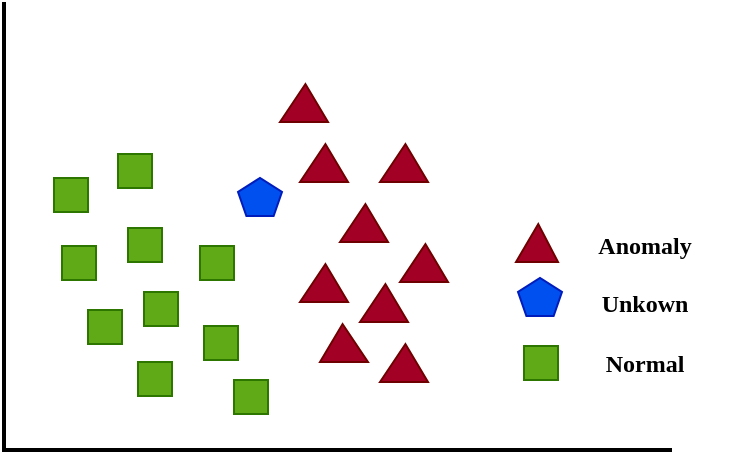<mxfile version="24.2.1" type="github">
  <diagram name="Page-1" id="5sP83ueoLpGIYrklP9rR">
    <mxGraphModel dx="1050" dy="522" grid="0" gridSize="10" guides="1" tooltips="1" connect="1" arrows="1" fold="1" page="1" pageScale="1" pageWidth="850" pageHeight="1100" math="0" shadow="0">
      <root>
        <mxCell id="0" />
        <mxCell id="1" parent="0" />
        <mxCell id="rPwt6__UTGagKU3d8VQt-1" value="" style="shape=partialRectangle;whiteSpace=wrap;html=1;bottom=0;right=0;fillColor=none;hachureGap=4;fontFamily=Architects Daughter;fontSource=https%3A%2F%2Ffonts.googleapis.com%2Fcss%3Ffamily%3DArchitects%2BDaughter;direction=north;strokeWidth=2;" vertex="1" parent="1">
          <mxGeometry x="120" y="107" width="333" height="223" as="geometry" />
        </mxCell>
        <mxCell id="rPwt6__UTGagKU3d8VQt-2" value="" style="whiteSpace=wrap;html=1;aspect=fixed;hachureGap=4;fontFamily=Architects Daughter;fontSource=https%3A%2F%2Ffonts.googleapis.com%2Fcss%3Ffamily%3DArchitects%2BDaughter;fillColor=#60a917;strokeColor=#2D7600;fontColor=#ffffff;" vertex="1" parent="1">
          <mxGeometry x="149" y="228" width="17" height="17" as="geometry" />
        </mxCell>
        <mxCell id="rPwt6__UTGagKU3d8VQt-3" value="" style="whiteSpace=wrap;html=1;aspect=fixed;hachureGap=4;fontFamily=Architects Daughter;fontSource=https%3A%2F%2Ffonts.googleapis.com%2Fcss%3Ffamily%3DArchitects%2BDaughter;fillColor=#60a917;strokeColor=#2D7600;fontColor=#ffffff;" vertex="1" parent="1">
          <mxGeometry x="145" y="194" width="17" height="17" as="geometry" />
        </mxCell>
        <mxCell id="rPwt6__UTGagKU3d8VQt-4" value="" style="whiteSpace=wrap;html=1;aspect=fixed;hachureGap=4;fontFamily=Architects Daughter;fontSource=https%3A%2F%2Ffonts.googleapis.com%2Fcss%3Ffamily%3DArchitects%2BDaughter;fillColor=#60a917;strokeColor=#2D7600;fontColor=#ffffff;" vertex="1" parent="1">
          <mxGeometry x="182" y="219" width="17" height="17" as="geometry" />
        </mxCell>
        <mxCell id="rPwt6__UTGagKU3d8VQt-5" value="" style="whiteSpace=wrap;html=1;aspect=fixed;hachureGap=4;fontFamily=Architects Daughter;fontSource=https%3A%2F%2Ffonts.googleapis.com%2Fcss%3Ffamily%3DArchitects%2BDaughter;fillColor=#60a917;strokeColor=#2D7600;fontColor=#ffffff;" vertex="1" parent="1">
          <mxGeometry x="162" y="260" width="17" height="17" as="geometry" />
        </mxCell>
        <mxCell id="rPwt6__UTGagKU3d8VQt-6" value="" style="whiteSpace=wrap;html=1;aspect=fixed;hachureGap=4;fontFamily=Architects Daughter;fontSource=https%3A%2F%2Ffonts.googleapis.com%2Fcss%3Ffamily%3DArchitects%2BDaughter;fillColor=#60a917;strokeColor=#2D7600;fontColor=#ffffff;" vertex="1" parent="1">
          <mxGeometry x="190" y="251" width="17" height="17" as="geometry" />
        </mxCell>
        <mxCell id="rPwt6__UTGagKU3d8VQt-7" value="" style="whiteSpace=wrap;html=1;aspect=fixed;hachureGap=4;fontFamily=Architects Daughter;fontSource=https%3A%2F%2Ffonts.googleapis.com%2Fcss%3Ffamily%3DArchitects%2BDaughter;fillColor=#60a917;strokeColor=#2D7600;fontColor=#ffffff;" vertex="1" parent="1">
          <mxGeometry x="177" y="182" width="17" height="17" as="geometry" />
        </mxCell>
        <mxCell id="rPwt6__UTGagKU3d8VQt-8" value="" style="whiteSpace=wrap;html=1;aspect=fixed;hachureGap=4;fontFamily=Architects Daughter;fontSource=https%3A%2F%2Ffonts.googleapis.com%2Fcss%3Ffamily%3DArchitects%2BDaughter;fillColor=#60a917;strokeColor=#2D7600;fontColor=#ffffff;" vertex="1" parent="1">
          <mxGeometry x="218" y="228" width="17" height="17" as="geometry" />
        </mxCell>
        <mxCell id="rPwt6__UTGagKU3d8VQt-9" value="" style="whiteSpace=wrap;html=1;aspect=fixed;hachureGap=4;fontFamily=Architects Daughter;fontSource=https%3A%2F%2Ffonts.googleapis.com%2Fcss%3Ffamily%3DArchitects%2BDaughter;fillColor=#60a917;strokeColor=#2D7600;fontColor=#ffffff;" vertex="1" parent="1">
          <mxGeometry x="187" y="286" width="17" height="17" as="geometry" />
        </mxCell>
        <mxCell id="rPwt6__UTGagKU3d8VQt-10" value="" style="whiteSpace=wrap;html=1;aspect=fixed;hachureGap=4;fontFamily=Architects Daughter;fontSource=https%3A%2F%2Ffonts.googleapis.com%2Fcss%3Ffamily%3DArchitects%2BDaughter;fillColor=#60a917;strokeColor=#2D7600;fontColor=#ffffff;" vertex="1" parent="1">
          <mxGeometry x="220" y="268" width="17" height="17" as="geometry" />
        </mxCell>
        <mxCell id="rPwt6__UTGagKU3d8VQt-11" value="" style="whiteSpace=wrap;html=1;shape=mxgraph.basic.pentagon;hachureGap=4;fontFamily=Architects Daughter;fontSource=https%3A%2F%2Ffonts.googleapis.com%2Fcss%3Ffamily%3DArchitects%2BDaughter;fillColor=#0050ef;fontColor=#ffffff;strokeColor=#001DBC;" vertex="1" parent="1">
          <mxGeometry x="237" y="194" width="22" height="19" as="geometry" />
        </mxCell>
        <mxCell id="rPwt6__UTGagKU3d8VQt-12" value="" style="verticalLabelPosition=bottom;verticalAlign=top;html=1;shape=mxgraph.basic.acute_triangle;dx=0.53;hachureGap=4;fontFamily=Architects Daughter;fontSource=https%3A%2F%2Ffonts.googleapis.com%2Fcss%3Ffamily%3DArchitects%2BDaughter;fillColor=#a20025;fontColor=#ffffff;strokeColor=#6F0000;" vertex="1" parent="1">
          <mxGeometry x="268" y="237" width="24" height="19" as="geometry" />
        </mxCell>
        <mxCell id="rPwt6__UTGagKU3d8VQt-13" value="" style="verticalLabelPosition=bottom;verticalAlign=top;html=1;shape=mxgraph.basic.acute_triangle;dx=0.47;hachureGap=4;fontFamily=Architects Daughter;fontSource=https%3A%2F%2Ffonts.googleapis.com%2Fcss%3Ffamily%3DArchitects%2BDaughter;fillColor=#a20025;fontColor=#ffffff;strokeColor=#6F0000;" vertex="1" parent="1">
          <mxGeometry x="278" y="267" width="24" height="19" as="geometry" />
        </mxCell>
        <mxCell id="rPwt6__UTGagKU3d8VQt-14" value="" style="verticalLabelPosition=bottom;verticalAlign=top;html=1;shape=mxgraph.basic.acute_triangle;dx=0.53;hachureGap=4;fontFamily=Architects Daughter;fontSource=https%3A%2F%2Ffonts.googleapis.com%2Fcss%3Ffamily%3DArchitects%2BDaughter;fillColor=#a20025;fontColor=#ffffff;strokeColor=#6F0000;" vertex="1" parent="1">
          <mxGeometry x="298" y="247" width="24" height="19" as="geometry" />
        </mxCell>
        <mxCell id="rPwt6__UTGagKU3d8VQt-15" value="" style="verticalLabelPosition=bottom;verticalAlign=top;html=1;shape=mxgraph.basic.acute_triangle;dx=0.53;hachureGap=4;fontFamily=Architects Daughter;fontSource=https%3A%2F%2Ffonts.googleapis.com%2Fcss%3Ffamily%3DArchitects%2BDaughter;fillColor=#a20025;fontColor=#ffffff;strokeColor=#6F0000;" vertex="1" parent="1">
          <mxGeometry x="308" y="277" width="24" height="19" as="geometry" />
        </mxCell>
        <mxCell id="rPwt6__UTGagKU3d8VQt-16" value="" style="verticalLabelPosition=bottom;verticalAlign=top;html=1;shape=mxgraph.basic.acute_triangle;dx=0.53;hachureGap=4;fontFamily=Architects Daughter;fontSource=https%3A%2F%2Ffonts.googleapis.com%2Fcss%3Ffamily%3DArchitects%2BDaughter;fillColor=#a20025;fontColor=#ffffff;strokeColor=#6F0000;" vertex="1" parent="1">
          <mxGeometry x="318" y="227" width="24" height="19" as="geometry" />
        </mxCell>
        <mxCell id="rPwt6__UTGagKU3d8VQt-17" value="" style="verticalLabelPosition=bottom;verticalAlign=top;html=1;shape=mxgraph.basic.acute_triangle;dx=0.53;hachureGap=4;fontFamily=Architects Daughter;fontSource=https%3A%2F%2Ffonts.googleapis.com%2Fcss%3Ffamily%3DArchitects%2BDaughter;fillColor=#a20025;fontColor=#ffffff;strokeColor=#6F0000;" vertex="1" parent="1">
          <mxGeometry x="288" y="207" width="24" height="19" as="geometry" />
        </mxCell>
        <mxCell id="rPwt6__UTGagKU3d8VQt-18" value="" style="verticalLabelPosition=bottom;verticalAlign=top;html=1;shape=mxgraph.basic.acute_triangle;dx=0.53;hachureGap=4;fontFamily=Architects Daughter;fontSource=https%3A%2F%2Ffonts.googleapis.com%2Fcss%3Ffamily%3DArchitects%2BDaughter;fillColor=#a20025;fontColor=#ffffff;strokeColor=#6F0000;" vertex="1" parent="1">
          <mxGeometry x="268" y="177" width="24" height="19" as="geometry" />
        </mxCell>
        <mxCell id="rPwt6__UTGagKU3d8VQt-19" value="" style="verticalLabelPosition=bottom;verticalAlign=top;html=1;shape=mxgraph.basic.acute_triangle;dx=0.53;hachureGap=4;fontFamily=Architects Daughter;fontSource=https%3A%2F%2Ffonts.googleapis.com%2Fcss%3Ffamily%3DArchitects%2BDaughter;fillColor=#a20025;fontColor=#ffffff;strokeColor=#6F0000;" vertex="1" parent="1">
          <mxGeometry x="258" y="147" width="24" height="19" as="geometry" />
        </mxCell>
        <mxCell id="rPwt6__UTGagKU3d8VQt-20" value="" style="verticalLabelPosition=bottom;verticalAlign=top;html=1;shape=mxgraph.basic.acute_triangle;dx=0.53;hachureGap=4;fontFamily=Architects Daughter;fontSource=https%3A%2F%2Ffonts.googleapis.com%2Fcss%3Ffamily%3DArchitects%2BDaughter;fillColor=#a20025;fontColor=#ffffff;strokeColor=#6F0000;" vertex="1" parent="1">
          <mxGeometry x="308" y="177" width="24" height="19" as="geometry" />
        </mxCell>
        <mxCell id="rPwt6__UTGagKU3d8VQt-21" value="" style="verticalLabelPosition=bottom;verticalAlign=top;html=1;shape=mxgraph.basic.acute_triangle;dx=0.53;hachureGap=4;fontFamily=Architects Daughter;fontSource=https%3A%2F%2Ffonts.googleapis.com%2Fcss%3Ffamily%3DArchitects%2BDaughter;fillColor=#a20025;fontColor=#ffffff;strokeColor=#6F0000;" vertex="1" parent="1">
          <mxGeometry x="376" y="217" width="21" height="19" as="geometry" />
        </mxCell>
        <mxCell id="rPwt6__UTGagKU3d8VQt-22" value="" style="whiteSpace=wrap;html=1;shape=mxgraph.basic.pentagon;hachureGap=4;fontFamily=Architects Daughter;fontSource=https%3A%2F%2Ffonts.googleapis.com%2Fcss%3Ffamily%3DArchitects%2BDaughter;fillColor=#0050ef;fontColor=#ffffff;strokeColor=#001DBC;" vertex="1" parent="1">
          <mxGeometry x="377" y="244" width="22" height="19" as="geometry" />
        </mxCell>
        <mxCell id="rPwt6__UTGagKU3d8VQt-23" value="" style="whiteSpace=wrap;html=1;aspect=fixed;hachureGap=4;fontFamily=Architects Daughter;fontSource=https%3A%2F%2Ffonts.googleapis.com%2Fcss%3Ffamily%3DArchitects%2BDaughter;fillColor=#60a917;strokeColor=#2D7600;fontColor=#ffffff;" vertex="1" parent="1">
          <mxGeometry x="380" y="278" width="17" height="17" as="geometry" />
        </mxCell>
        <mxCell id="rPwt6__UTGagKU3d8VQt-25" value="&lt;font face=&quot;Verdana&quot;&gt;&lt;b&gt;Anomaly&lt;/b&gt;&lt;/font&gt;" style="text;html=1;align=center;verticalAlign=middle;whiteSpace=wrap;rounded=0;fontFamily=Architects Daughter;fontSource=https%3A%2F%2Ffonts.googleapis.com%2Fcss%3Ffamily%3DArchitects%2BDaughter;" vertex="1" parent="1">
          <mxGeometry x="399" y="213" width="83" height="30" as="geometry" />
        </mxCell>
        <mxCell id="rPwt6__UTGagKU3d8VQt-26" value="" style="whiteSpace=wrap;html=1;aspect=fixed;hachureGap=4;fontFamily=Architects Daughter;fontSource=https%3A%2F%2Ffonts.googleapis.com%2Fcss%3Ffamily%3DArchitects%2BDaughter;fillColor=#60a917;strokeColor=#2D7600;fontColor=#ffffff;" vertex="1" parent="1">
          <mxGeometry x="235" y="295" width="17" height="17" as="geometry" />
        </mxCell>
        <mxCell id="rPwt6__UTGagKU3d8VQt-27" value="&lt;font face=&quot;Verdana&quot;&gt;&lt;b&gt;Unkown&lt;/b&gt;&lt;/font&gt;" style="text;html=1;align=center;verticalAlign=middle;whiteSpace=wrap;rounded=0;fontFamily=Architects Daughter;fontSource=https%3A%2F%2Ffonts.googleapis.com%2Fcss%3Ffamily%3DArchitects%2BDaughter;" vertex="1" parent="1">
          <mxGeometry x="399" y="241.5" width="83" height="30" as="geometry" />
        </mxCell>
        <mxCell id="rPwt6__UTGagKU3d8VQt-28" value="&lt;font face=&quot;Verdana&quot;&gt;&lt;b&gt;Normal&lt;/b&gt;&lt;/font&gt;" style="text;html=1;align=center;verticalAlign=middle;whiteSpace=wrap;rounded=0;fontFamily=Architects Daughter;fontSource=https%3A%2F%2Ffonts.googleapis.com%2Fcss%3Ffamily%3DArchitects%2BDaughter;" vertex="1" parent="1">
          <mxGeometry x="399" y="271.5" width="83" height="30" as="geometry" />
        </mxCell>
      </root>
    </mxGraphModel>
  </diagram>
</mxfile>
